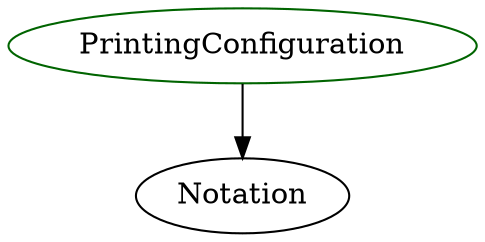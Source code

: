 digraph printingconfiguration{
PrintingConfiguration -> Notation;
PrintingConfiguration	[shape=oval, color=darkgreen, label="PrintingConfiguration"];
}
